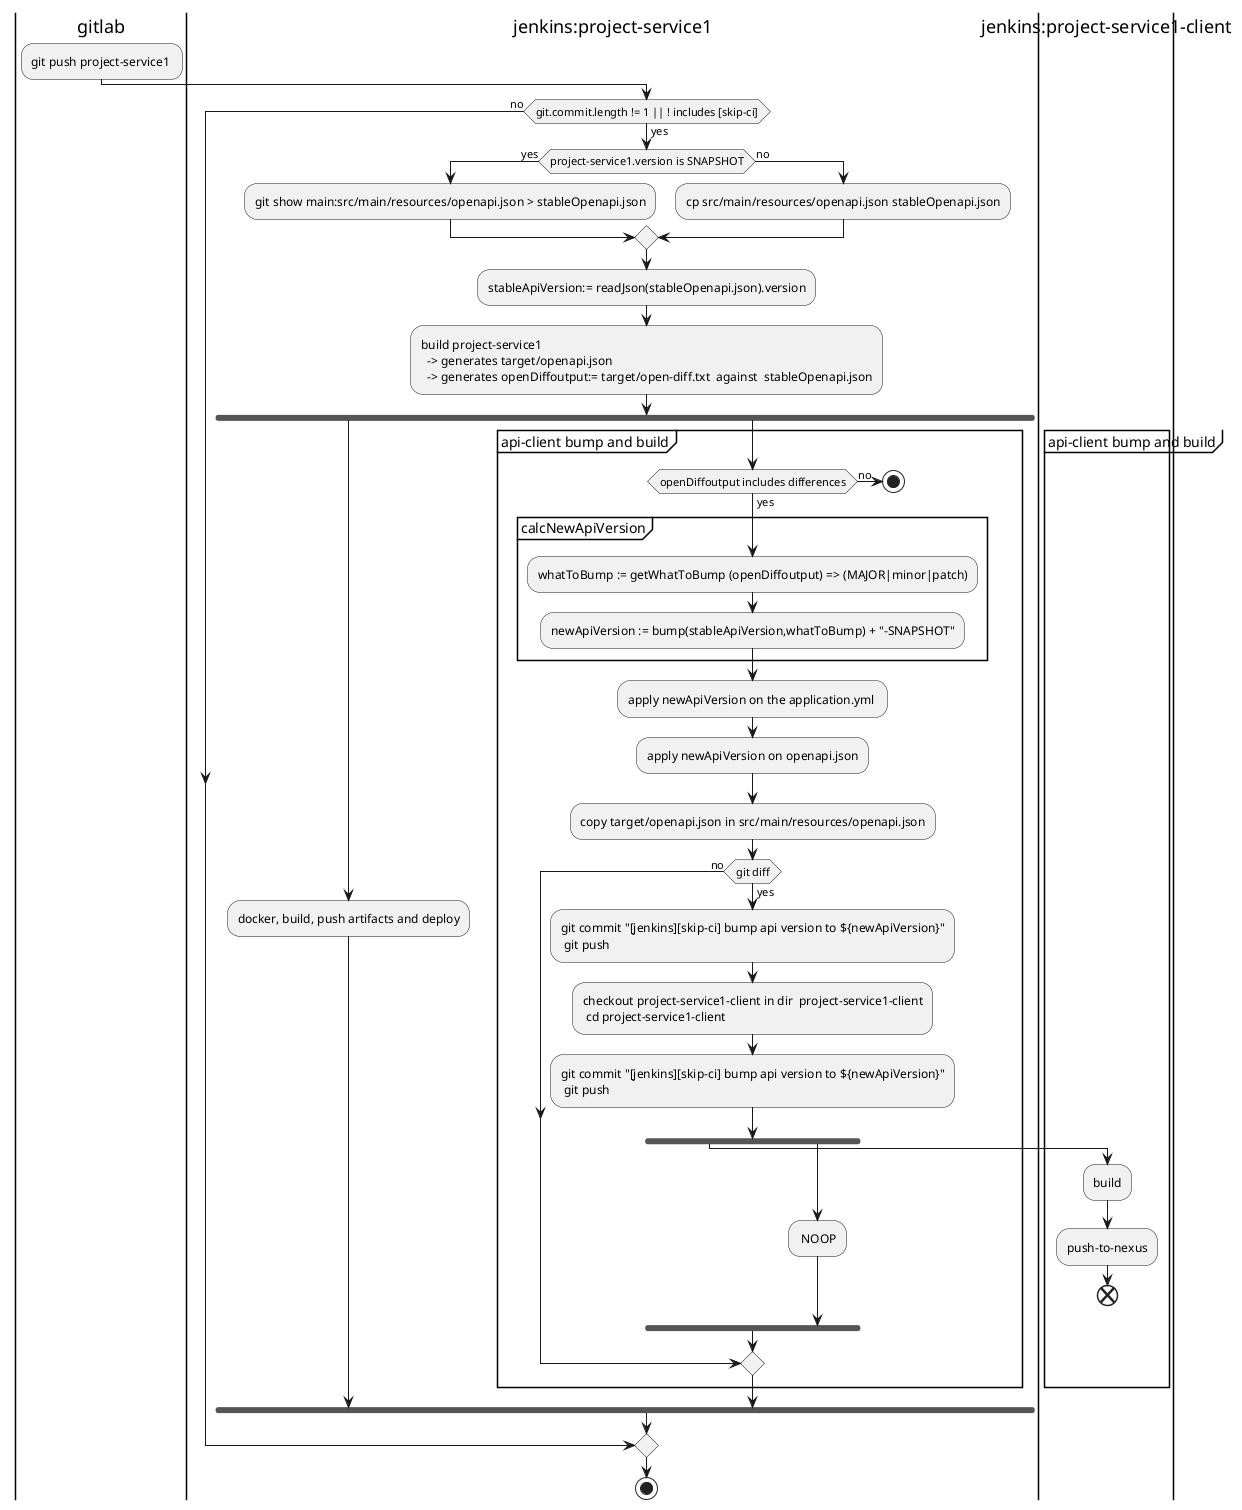 @startuml "client generation"
|gitlab|
  :git push project-service1 ;
|jenkins:project-service1|
  if(git.commit.length != 1 || ! includes [skip-ci]) then (yes)
    if(project-service1.version is SNAPSHOT) then (yes)
      :git show main:src/main/resources/openapi.json > stableOpenapi.json;
    else (no)
      :cp src/main/resources/openapi.json stableOpenapi.json;
    endif
    :stableApiVersion:= readJson(stableOpenapi.json).version;
    :build project-service1
      -> generates target/openapi.json 
      -> generates openDiffoutput:= target/open-diff.txt  against  stableOpenapi.json;
    fork
      :docker, build, push artifacts and deploy;
    fork again
      partition api-client bump and build {
        if(openDiffoutput includes differences) then (yes)
          partition calcNewApiVersion{
            :whatToBump := getWhatToBump (openDiffoutput) => (MAJOR|minor|patch);
            :newApiVersion := bump(stableApiVersion,whatToBump) + "-SNAPSHOT";
          }
          :apply newApiVersion on the application.yml ;
          :apply newApiVersion on openapi.json;  
          :copy target/openapi.json in src/main/resources/openapi.json;
          if(git diff) then (yes) 
            :git commit "[jenkins][skip-ci] bump api version to ${newApiVersion}"
             git push ;                    
            :checkout project-service1-client in dir  project-service1-client 
             cd project-service1-client;
            :git commit "[jenkins][skip-ci] bump api version to ${newApiVersion}"
             git push ;                    
            fork
              |jenkins:project-service1-client|
                :build;
                :push-to-nexus;
                end
            fork again
              |jenkins:project-service1|
              : NOOP;
            end fork
          else (no)
          endif
        else (no)
          stop
        endif
      }
    end fork
  else (no)
  endif
  stop
@enduml